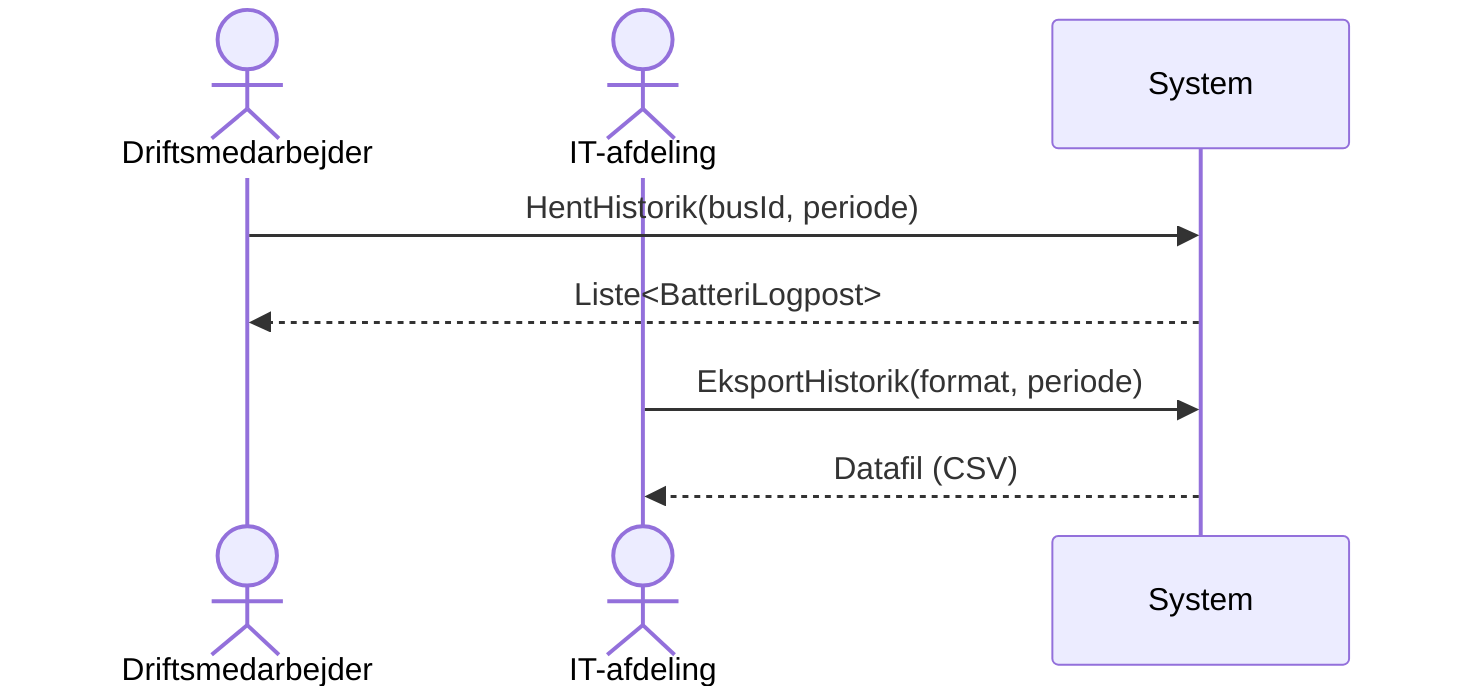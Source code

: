 sequenceDiagram
actor Driftsmedarbejder
actor IT-afdeling
participant System

Driftsmedarbejder ->> System: HentHistorik(busId, periode)
System -->> Driftsmedarbejder: Liste<BatteriLogpost>

IT-afdeling ->> System: EksportHistorik(format, periode)
System -->> IT-afdeling: Datafil (CSV)